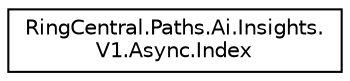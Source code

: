 digraph "Graphical Class Hierarchy"
{
 // LATEX_PDF_SIZE
  edge [fontname="Helvetica",fontsize="10",labelfontname="Helvetica",labelfontsize="10"];
  node [fontname="Helvetica",fontsize="10",shape=record];
  rankdir="LR";
  Node0 [label="RingCentral.Paths.Ai.Insights.\lV1.Async.Index",height=0.2,width=0.4,color="black", fillcolor="white", style="filled",URL="$classRingCentral_1_1Paths_1_1Ai_1_1Insights_1_1V1_1_1Async_1_1Index.html",tooltip=" "];
}
